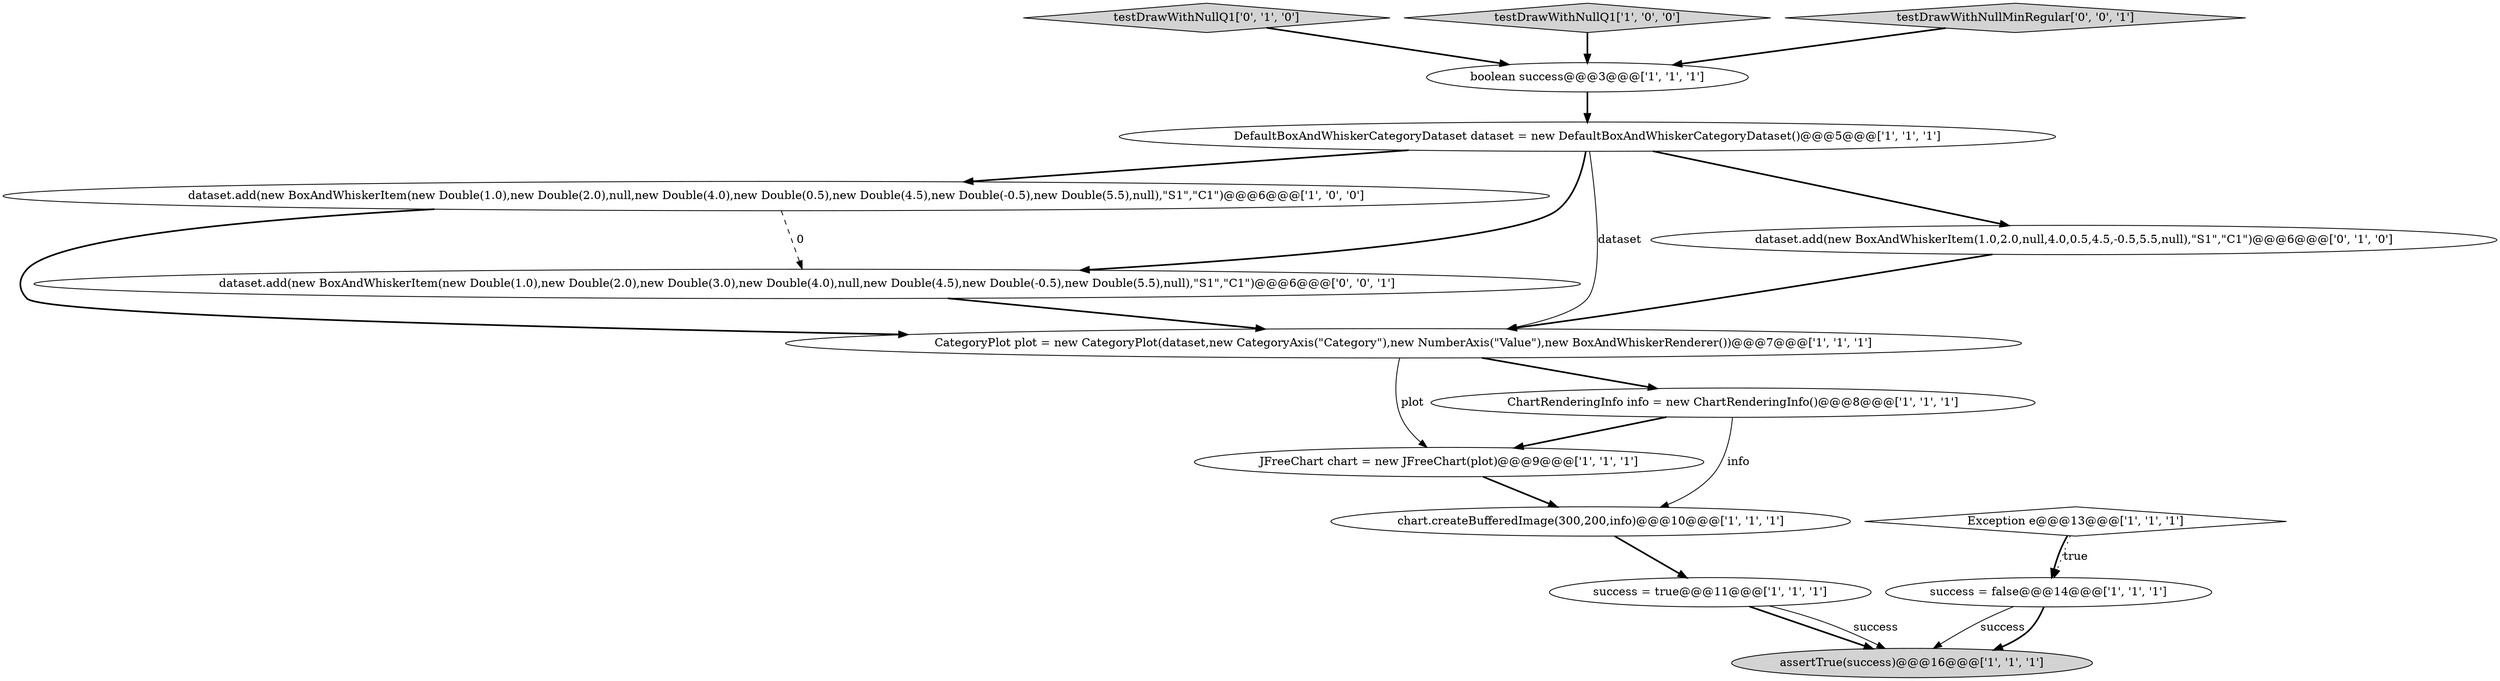 digraph {
13 [style = filled, label = "testDrawWithNullQ1['0', '1', '0']", fillcolor = lightgray, shape = diamond image = "AAA0AAABBB2BBB"];
5 [style = filled, label = "dataset.add(new BoxAndWhiskerItem(new Double(1.0),new Double(2.0),null,new Double(4.0),new Double(0.5),new Double(4.5),new Double(-0.5),new Double(5.5),null),\"S1\",\"C1\")@@@6@@@['1', '0', '0']", fillcolor = white, shape = ellipse image = "AAA0AAABBB1BBB"];
7 [style = filled, label = "Exception e@@@13@@@['1', '1', '1']", fillcolor = white, shape = diamond image = "AAA0AAABBB1BBB"];
9 [style = filled, label = "JFreeChart chart = new JFreeChart(plot)@@@9@@@['1', '1', '1']", fillcolor = white, shape = ellipse image = "AAA0AAABBB1BBB"];
0 [style = filled, label = "chart.createBufferedImage(300,200,info)@@@10@@@['1', '1', '1']", fillcolor = white, shape = ellipse image = "AAA0AAABBB1BBB"];
10 [style = filled, label = "success = false@@@14@@@['1', '1', '1']", fillcolor = white, shape = ellipse image = "AAA0AAABBB1BBB"];
11 [style = filled, label = "success = true@@@11@@@['1', '1', '1']", fillcolor = white, shape = ellipse image = "AAA0AAABBB1BBB"];
4 [style = filled, label = "assertTrue(success)@@@16@@@['1', '1', '1']", fillcolor = lightgray, shape = ellipse image = "AAA0AAABBB1BBB"];
3 [style = filled, label = "boolean success@@@3@@@['1', '1', '1']", fillcolor = white, shape = ellipse image = "AAA0AAABBB1BBB"];
8 [style = filled, label = "testDrawWithNullQ1['1', '0', '0']", fillcolor = lightgray, shape = diamond image = "AAA0AAABBB1BBB"];
6 [style = filled, label = "CategoryPlot plot = new CategoryPlot(dataset,new CategoryAxis(\"Category\"),new NumberAxis(\"Value\"),new BoxAndWhiskerRenderer())@@@7@@@['1', '1', '1']", fillcolor = white, shape = ellipse image = "AAA0AAABBB1BBB"];
12 [style = filled, label = "dataset.add(new BoxAndWhiskerItem(1.0,2.0,null,4.0,0.5,4.5,-0.5,5.5,null),\"S1\",\"C1\")@@@6@@@['0', '1', '0']", fillcolor = white, shape = ellipse image = "AAA0AAABBB2BBB"];
14 [style = filled, label = "dataset.add(new BoxAndWhiskerItem(new Double(1.0),new Double(2.0),new Double(3.0),new Double(4.0),null,new Double(4.5),new Double(-0.5),new Double(5.5),null),\"S1\",\"C1\")@@@6@@@['0', '0', '1']", fillcolor = white, shape = ellipse image = "AAA0AAABBB3BBB"];
2 [style = filled, label = "DefaultBoxAndWhiskerCategoryDataset dataset = new DefaultBoxAndWhiskerCategoryDataset()@@@5@@@['1', '1', '1']", fillcolor = white, shape = ellipse image = "AAA0AAABBB1BBB"];
1 [style = filled, label = "ChartRenderingInfo info = new ChartRenderingInfo()@@@8@@@['1', '1', '1']", fillcolor = white, shape = ellipse image = "AAA0AAABBB1BBB"];
15 [style = filled, label = "testDrawWithNullMinRegular['0', '0', '1']", fillcolor = lightgray, shape = diamond image = "AAA0AAABBB3BBB"];
1->0 [style = solid, label="info"];
11->4 [style = bold, label=""];
1->9 [style = bold, label=""];
5->14 [style = dashed, label="0"];
3->2 [style = bold, label=""];
7->10 [style = bold, label=""];
2->5 [style = bold, label=""];
7->10 [style = dotted, label="true"];
9->0 [style = bold, label=""];
0->11 [style = bold, label=""];
8->3 [style = bold, label=""];
11->4 [style = solid, label="success"];
10->4 [style = solid, label="success"];
10->4 [style = bold, label=""];
2->6 [style = solid, label="dataset"];
14->6 [style = bold, label=""];
15->3 [style = bold, label=""];
13->3 [style = bold, label=""];
6->9 [style = solid, label="plot"];
2->14 [style = bold, label=""];
5->6 [style = bold, label=""];
6->1 [style = bold, label=""];
2->12 [style = bold, label=""];
12->6 [style = bold, label=""];
}
